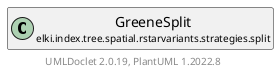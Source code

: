 @startuml
    remove .*\.(Instance|Par|Parameterizer|Factory)$
    set namespaceSeparator none
    hide empty fields
    hide empty methods

    class "<size:14>GreeneSplit.Par\n<size:10>elki.index.tree.spatial.rstarvariants.strategies.split" as elki.index.tree.spatial.rstarvariants.strategies.split.GreeneSplit.Par [[GreeneSplit.Par.html]] {
        +make(): GreeneSplit
    }

    interface "<size:14>Parameterizer\n<size:10>elki.utilities.optionhandling" as elki.utilities.optionhandling.Parameterizer [[../../../../../../utilities/optionhandling/Parameterizer.html]] {
        {abstract} +make(): Object
    }
    class "<size:14>GreeneSplit\n<size:10>elki.index.tree.spatial.rstarvariants.strategies.split" as elki.index.tree.spatial.rstarvariants.strategies.split.GreeneSplit [[GreeneSplit.html]]

    elki.utilities.optionhandling.Parameterizer <|.. elki.index.tree.spatial.rstarvariants.strategies.split.GreeneSplit.Par
    elki.index.tree.spatial.rstarvariants.strategies.split.GreeneSplit +-- elki.index.tree.spatial.rstarvariants.strategies.split.GreeneSplit.Par

    center footer UMLDoclet 2.0.19, PlantUML 1.2022.8
@enduml
